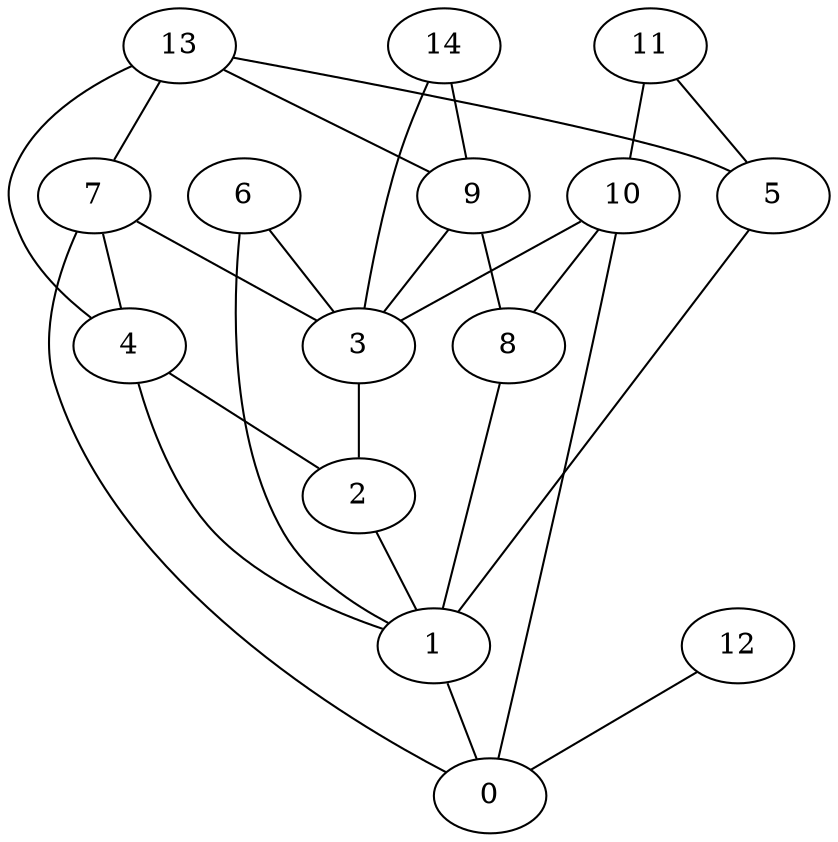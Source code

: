 digraph "sensornet-topology" {
label = "";
rankdir="BT";"0"->"1" [arrowhead = "both"] 
"0"->"7" [arrowhead = "both"] 
"0"->"10" [arrowhead = "both"] 
"0"->"12" [arrowhead = "both"] 
"1"->"2" [arrowhead = "both"] 
"1"->"4" [arrowhead = "both"] 
"1"->"5" [arrowhead = "both"] 
"1"->"6" [arrowhead = "both"] 
"1"->"8" [arrowhead = "both"] 
"2"->"3" [arrowhead = "both"] 
"2"->"4" [arrowhead = "both"] 
"3"->"6" [arrowhead = "both"] 
"3"->"7" [arrowhead = "both"] 
"3"->"9" [arrowhead = "both"] 
"3"->"10" [arrowhead = "both"] 
"3"->"14" [arrowhead = "both"] 
"4"->"7" [arrowhead = "both"] 
"4"->"13" [arrowhead = "both"] 
"5"->"11" [arrowhead = "both"] 
"5"->"13" [arrowhead = "both"] 
"7"->"13" [arrowhead = "both"] 
"8"->"9" [arrowhead = "both"] 
"8"->"10" [arrowhead = "both"] 
"9"->"13" [arrowhead = "both"] 
"9"->"14" [arrowhead = "both"] 
"10"->"11" [arrowhead = "both"] 
}